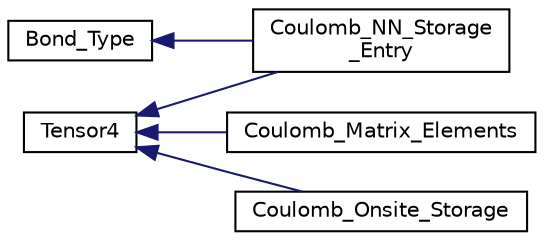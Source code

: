 digraph "Graphical Class Hierarchy"
{
  edge [fontname="Helvetica",fontsize="10",labelfontname="Helvetica",labelfontsize="10"];
  node [fontname="Helvetica",fontsize="10",shape=record];
  rankdir="LR";
  Node1 [label="Bond_Type",height=0.2,width=0.4,color="black", fillcolor="white", style="filled",URL="$classBond__Type.html"];
  Node1 -> Node2 [dir="back",color="midnightblue",fontsize="10",style="solid",fontname="Helvetica"];
  Node2 [label="Coulomb_NN_Storage\l_Entry",height=0.2,width=0.4,color="black", fillcolor="white", style="filled",URL="$classCoulomb__NN__Storage__Entry.html"];
  Node3 [label="Tensor4",height=0.2,width=0.4,color="black", fillcolor="white", style="filled",URL="$classTensor4.html",tooltip="Class to store a rank-4 (complex) tensor: "];
  Node3 -> Node4 [dir="back",color="midnightblue",fontsize="10",style="solid",fontname="Helvetica"];
  Node4 [label="Coulomb_Matrix_Elements",height=0.2,width=0.4,color="black", fillcolor="white", style="filled",URL="$classCoulomb__Matrix__Elements.html"];
  Node3 -> Node2 [dir="back",color="midnightblue",fontsize="10",style="solid",fontname="Helvetica"];
  Node3 -> Node5 [dir="back",color="midnightblue",fontsize="10",style="solid",fontname="Helvetica"];
  Node5 [label="Coulomb_Onsite_Storage",height=0.2,width=0.4,color="black", fillcolor="white", style="filled",URL="$classCoulomb__Onsite__Storage.html",tooltip="Class to store precomputed onsite coulomb matrix elements. "];
}
